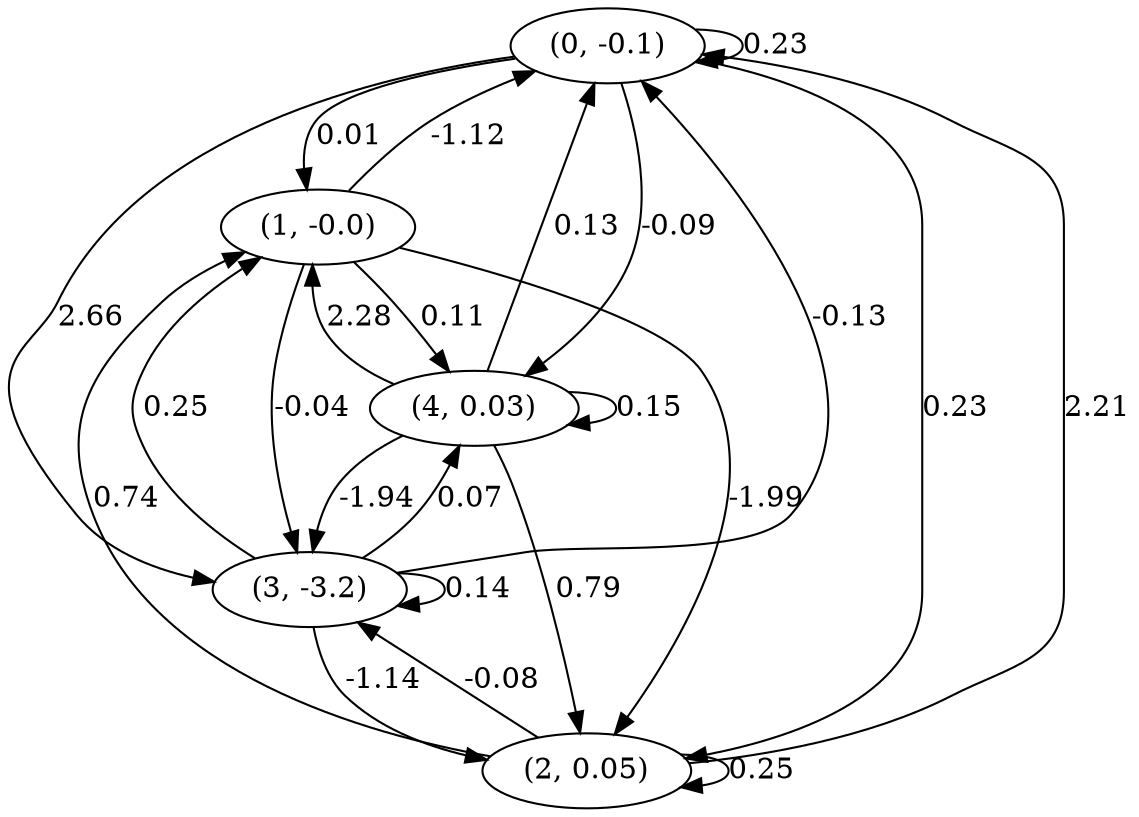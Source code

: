 digraph {
    0 [ label = "(0, -0.1)" ]
    1 [ label = "(1, -0.0)" ]
    2 [ label = "(2, 0.05)" ]
    3 [ label = "(3, -3.2)" ]
    4 [ label = "(4, 0.03)" ]
    0 -> 0 [ label = "0.23" ]
    2 -> 2 [ label = "0.25" ]
    3 -> 3 [ label = "0.14" ]
    4 -> 4 [ label = "0.15" ]
    1 -> 0 [ label = "-1.12" ]
    2 -> 0 [ label = "2.21" ]
    3 -> 0 [ label = "-0.13" ]
    4 -> 0 [ label = "0.13" ]
    0 -> 1 [ label = "0.01" ]
    2 -> 1 [ label = "0.74" ]
    3 -> 1 [ label = "0.25" ]
    4 -> 1 [ label = "2.28" ]
    0 -> 2 [ label = "0.23" ]
    1 -> 2 [ label = "-1.99" ]
    3 -> 2 [ label = "-1.14" ]
    4 -> 2 [ label = "0.79" ]
    0 -> 3 [ label = "2.66" ]
    1 -> 3 [ label = "-0.04" ]
    2 -> 3 [ label = "-0.08" ]
    4 -> 3 [ label = "-1.94" ]
    0 -> 4 [ label = "-0.09" ]
    1 -> 4 [ label = "0.11" ]
    3 -> 4 [ label = "0.07" ]
}

